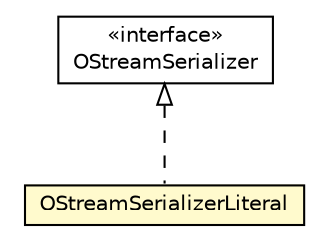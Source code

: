 #!/usr/local/bin/dot
#
# Class diagram 
# Generated by UMLGraph version R5_6-24-gf6e263 (http://www.umlgraph.org/)
#

digraph G {
	edge [fontname="Helvetica",fontsize=10,labelfontname="Helvetica",labelfontsize=10];
	node [fontname="Helvetica",fontsize=10,shape=plaintext];
	nodesep=0.25;
	ranksep=0.5;
	// com.orientechnologies.orient.core.serialization.serializer.stream.OStreamSerializerLiteral
	c4081597 [label=<<table title="com.orientechnologies.orient.core.serialization.serializer.stream.OStreamSerializerLiteral" border="0" cellborder="1" cellspacing="0" cellpadding="2" port="p" bgcolor="lemonChiffon" href="./OStreamSerializerLiteral.html">
		<tr><td><table border="0" cellspacing="0" cellpadding="1">
<tr><td align="center" balign="center"> OStreamSerializerLiteral </td></tr>
		</table></td></tr>
		</table>>, URL="./OStreamSerializerLiteral.html", fontname="Helvetica", fontcolor="black", fontsize=10.0];
	// com.orientechnologies.orient.core.serialization.serializer.stream.OStreamSerializer
	c4081598 [label=<<table title="com.orientechnologies.orient.core.serialization.serializer.stream.OStreamSerializer" border="0" cellborder="1" cellspacing="0" cellpadding="2" port="p" href="./OStreamSerializer.html">
		<tr><td><table border="0" cellspacing="0" cellpadding="1">
<tr><td align="center" balign="center"> &#171;interface&#187; </td></tr>
<tr><td align="center" balign="center"> OStreamSerializer </td></tr>
		</table></td></tr>
		</table>>, URL="./OStreamSerializer.html", fontname="Helvetica", fontcolor="black", fontsize=10.0];
	//com.orientechnologies.orient.core.serialization.serializer.stream.OStreamSerializerLiteral implements com.orientechnologies.orient.core.serialization.serializer.stream.OStreamSerializer
	c4081598:p -> c4081597:p [dir=back,arrowtail=empty,style=dashed];
}

